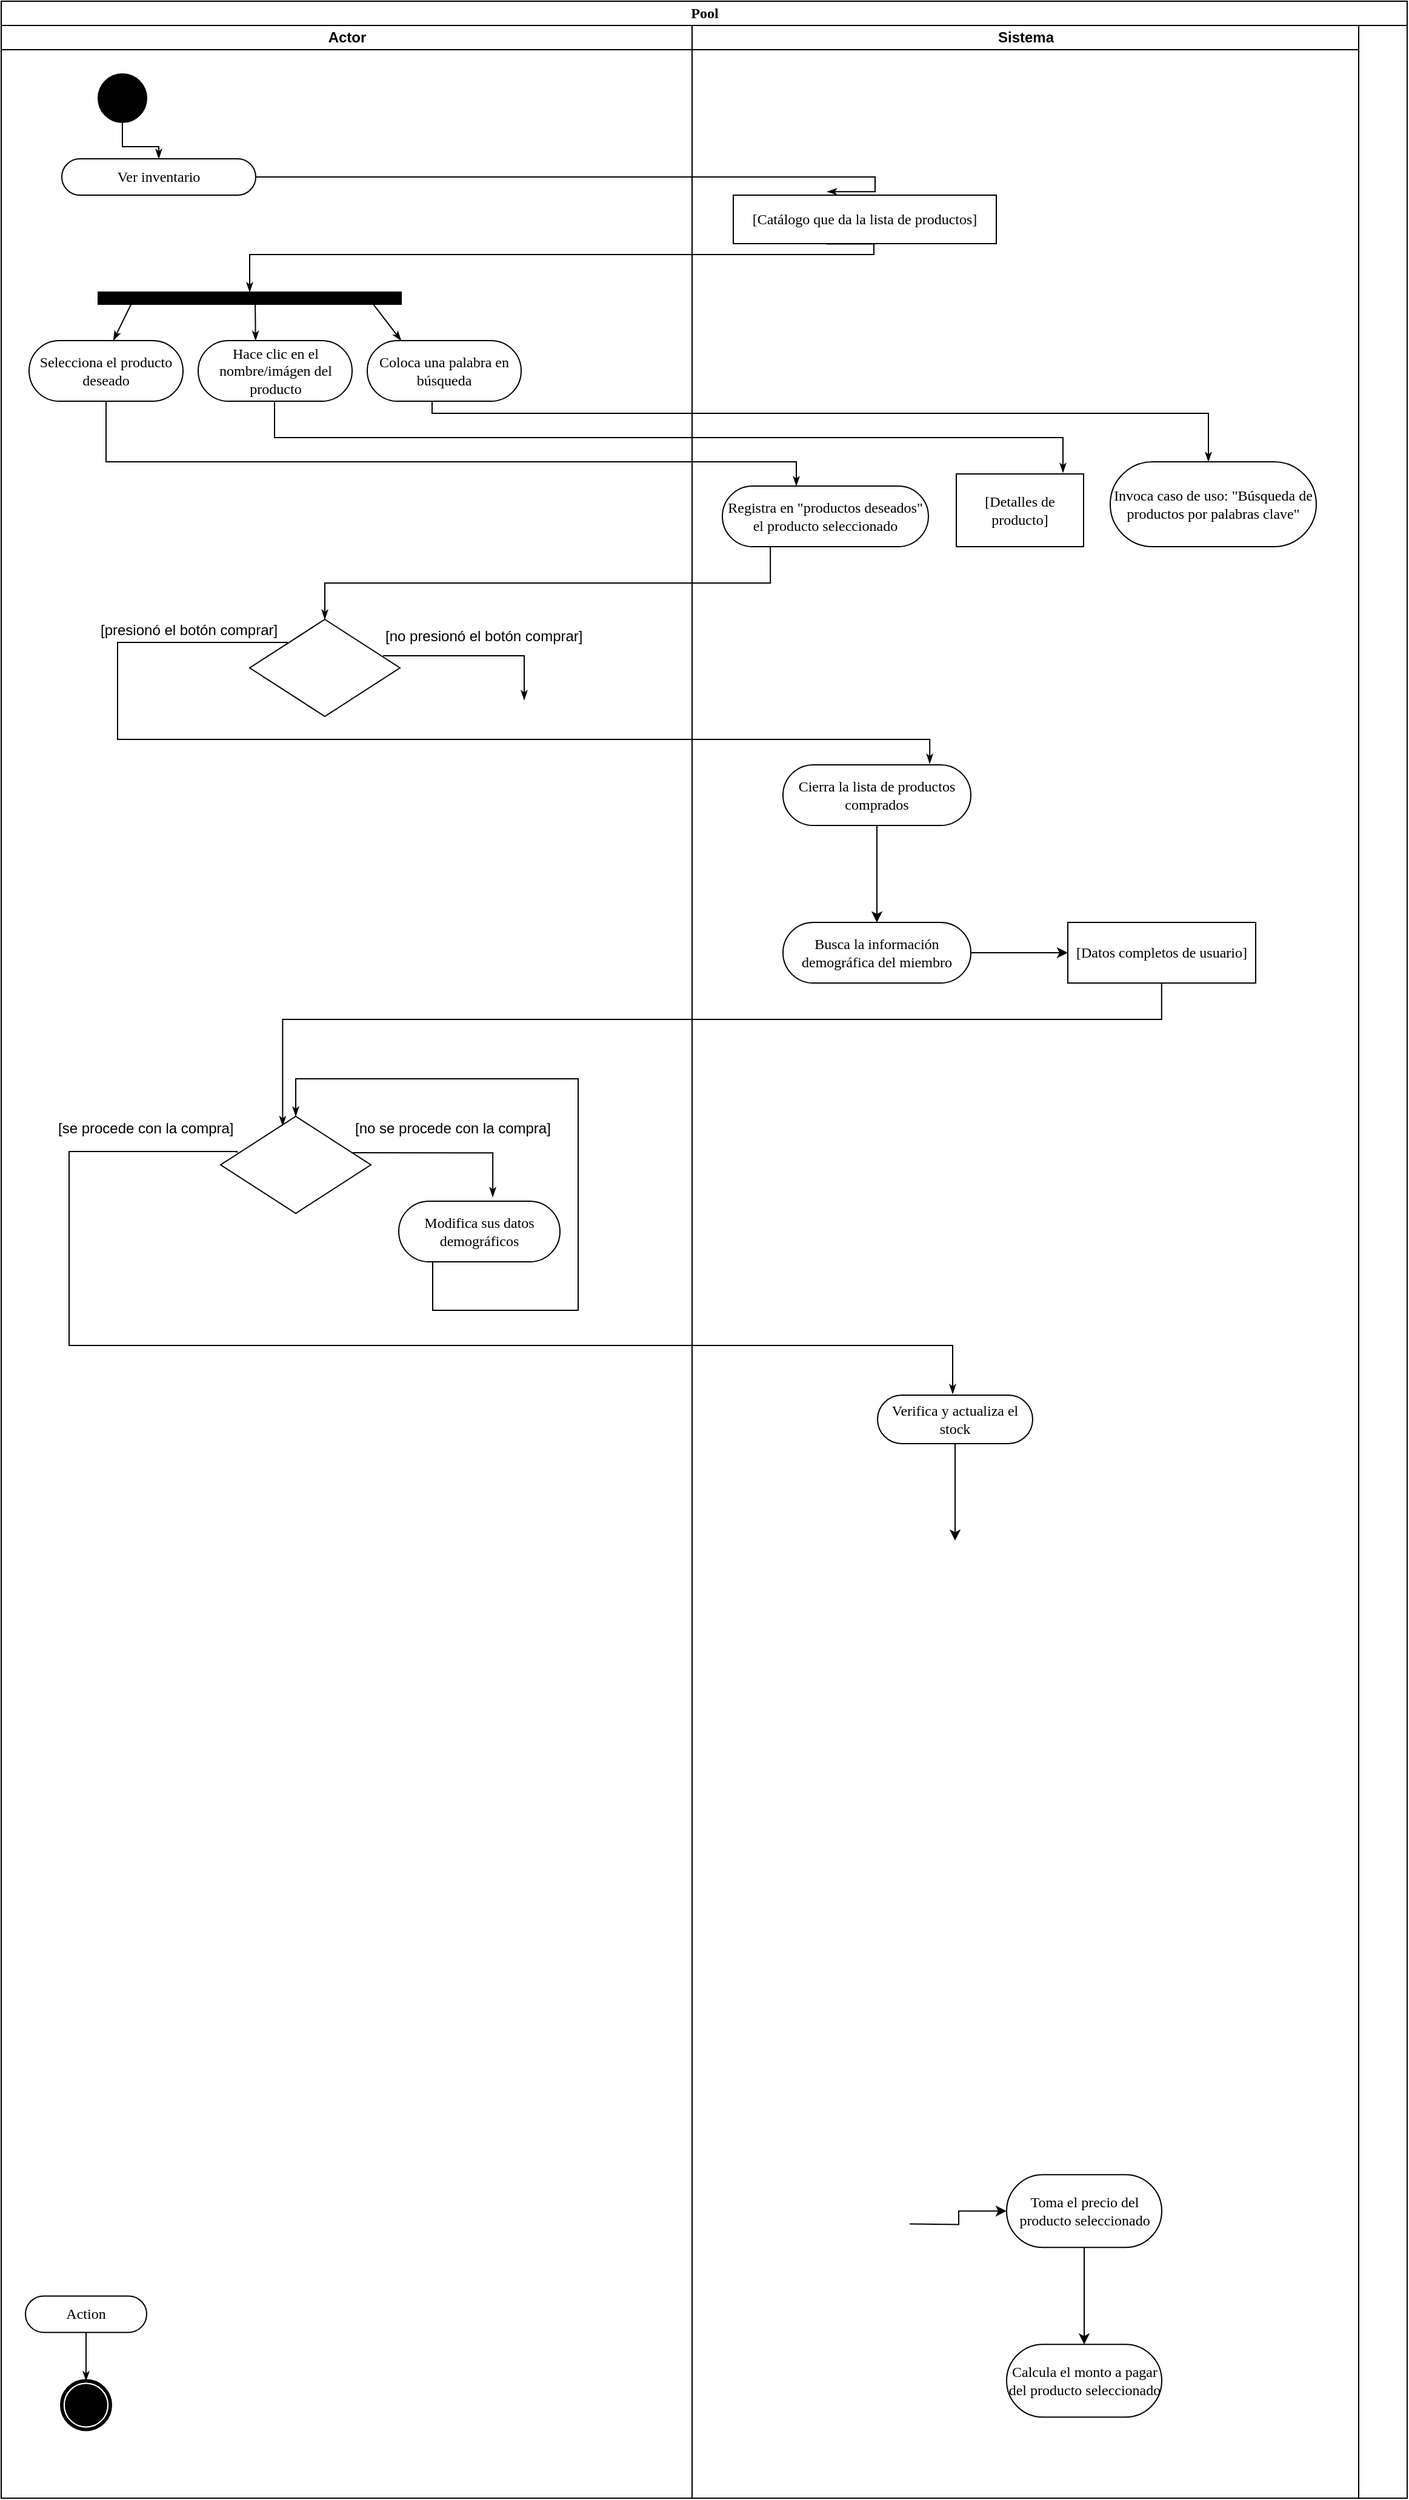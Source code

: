 <mxfile version="10.6.8" type="github"><diagram name="Page-1" id="0783ab3e-0a74-02c8-0abd-f7b4e66b4bec"><mxGraphModel dx="800" dy="467" grid="1" gridSize="10" guides="1" tooltips="1" connect="1" arrows="1" fold="1" page="1" pageScale="1" pageWidth="850" pageHeight="1100" background="#ffffff" math="0" shadow="0"><root><mxCell id="0"/><mxCell id="1" parent="0"/><mxCell id="1c1d494c118603dd-1" value="Pool" style="swimlane;html=1;childLayout=stackLayout;startSize=20;rounded=0;shadow=0;comic=0;labelBackgroundColor=none;strokeColor=#000000;strokeWidth=1;fillColor=#ffffff;fontFamily=Verdana;fontSize=12;fontColor=#000000;align=center;" parent="1" vertex="1"><mxGeometry x="35" y="20" width="1160" height="2060" as="geometry"/></mxCell><mxCell id="1c1d494c118603dd-28" style="edgeStyle=orthogonalEdgeStyle;rounded=0;html=1;labelBackgroundColor=none;startArrow=none;startFill=0;startSize=5;endArrow=classicThin;endFill=1;endSize=5;jettySize=auto;orthogonalLoop=1;strokeColor=#000000;strokeWidth=1;fontFamily=Verdana;fontSize=12;fontColor=#000000;entryX=0.357;entryY=-0.073;entryDx=0;entryDy=0;entryPerimeter=0;" parent="1c1d494c118603dd-1" source="60571a20871a0731-8" target="3Vn1t5W2pNVtpaapXABg-59" edge="1"><mxGeometry relative="1" as="geometry"><Array as="points"><mxPoint x="721" y="145"/></Array><mxPoint x="505" y="160" as="targetPoint"/></mxGeometry></mxCell><mxCell id="3Vn1t5W2pNVtpaapXABg-62" style="edgeStyle=orthogonalEdgeStyle;rounded=0;html=1;labelBackgroundColor=none;startArrow=none;startFill=0;startSize=5;endArrow=classicThin;endFill=1;endSize=5;jettySize=auto;orthogonalLoop=1;strokeColor=#000000;strokeWidth=1;fontFamily=Verdana;fontSize=12;fontColor=#000000;exitX=0.354;exitY=1.006;exitDx=0;exitDy=0;exitPerimeter=0;entryX=0.5;entryY=0;entryDx=0;entryDy=0;entryPerimeter=0;" edge="1" parent="1c1d494c118603dd-1" source="3Vn1t5W2pNVtpaapXABg-59" target="3Vn1t5W2pNVtpaapXABg-83"><mxGeometry relative="1" as="geometry"><mxPoint x="360" y="200" as="sourcePoint"/><mxPoint x="205" y="229" as="targetPoint"/><Array as="points"><mxPoint x="720" y="209"/><mxPoint x="205" y="209"/></Array></mxGeometry></mxCell><mxCell id="1c1d494c118603dd-4" value="Actor" style="swimlane;html=1;startSize=20;" parent="1c1d494c118603dd-1" vertex="1"><mxGeometry y="20" width="570" height="2040" as="geometry"/></mxCell><mxCell id="1c1d494c118603dd-27" style="edgeStyle=orthogonalEdgeStyle;rounded=0;html=1;labelBackgroundColor=none;startArrow=none;startFill=0;startSize=5;endArrow=classicThin;endFill=1;endSize=5;jettySize=auto;orthogonalLoop=1;strokeColor=#000000;strokeWidth=1;fontFamily=Verdana;fontSize=12;fontColor=#000000;" parent="1c1d494c118603dd-4" source="60571a20871a0731-4" target="60571a20871a0731-8" edge="1"><mxGeometry relative="1" as="geometry"/></mxCell><mxCell id="60571a20871a0731-4" value="" style="ellipse;whiteSpace=wrap;html=1;rounded=0;shadow=0;comic=0;labelBackgroundColor=none;strokeColor=#000000;strokeWidth=1;fillColor=#000000;fontFamily=Verdana;fontSize=12;fontColor=#000000;align=center;" parent="1c1d494c118603dd-4" vertex="1"><mxGeometry x="80" y="40" width="40" height="40" as="geometry"/></mxCell><mxCell id="60571a20871a0731-8" value="Ver inventario" style="rounded=1;whiteSpace=wrap;html=1;shadow=0;comic=0;labelBackgroundColor=none;strokeColor=#000000;strokeWidth=1;fillColor=#ffffff;fontFamily=Verdana;fontSize=12;fontColor=#000000;align=center;arcSize=50;" parent="1c1d494c118603dd-4" vertex="1"><mxGeometry x="50" y="110" width="160" height="30" as="geometry"/></mxCell><mxCell id="3Vn1t5W2pNVtpaapXABg-83" value="" style="whiteSpace=wrap;html=1;rounded=0;shadow=0;comic=0;labelBackgroundColor=none;strokeColor=#000000;strokeWidth=1;fillColor=#000000;fontFamily=Verdana;fontSize=12;fontColor=#000000;align=center;rotation=0;" vertex="1" parent="1c1d494c118603dd-4"><mxGeometry x="80" y="220" width="250" height="10" as="geometry"/></mxCell><mxCell id="3Vn1t5W2pNVtpaapXABg-85" style="edgeStyle=none;rounded=0;html=1;labelBackgroundColor=none;startArrow=none;startFill=0;startSize=5;endArrow=classicThin;endFill=1;endSize=5;jettySize=auto;orthogonalLoop=1;strokeColor=#000000;strokeWidth=1;fontFamily=Verdana;fontSize=12;fontColor=#000000;" edge="1" parent="1c1d494c118603dd-4"><mxGeometry relative="1" as="geometry"><mxPoint x="107.143" y="230" as="sourcePoint"/><mxPoint x="92.5" y="260" as="targetPoint"/></mxGeometry></mxCell><mxCell id="3Vn1t5W2pNVtpaapXABg-86" style="edgeStyle=none;rounded=0;html=1;labelBackgroundColor=none;startArrow=none;startFill=0;startSize=5;endArrow=classicThin;endFill=1;endSize=5;jettySize=auto;orthogonalLoop=1;strokeColor=#000000;strokeWidth=1;fontFamily=Verdana;fontSize=12;fontColor=#000000;" edge="1" parent="1c1d494c118603dd-4"><mxGeometry relative="1" as="geometry"><mxPoint x="209.55" y="230" as="sourcePoint"/><mxPoint x="209.85" y="260" as="targetPoint"/></mxGeometry></mxCell><mxCell id="3Vn1t5W2pNVtpaapXABg-87" style="edgeStyle=none;rounded=0;html=1;labelBackgroundColor=none;startArrow=none;startFill=0;startSize=5;endArrow=classicThin;endFill=1;endSize=5;jettySize=auto;orthogonalLoop=1;strokeColor=#000000;strokeWidth=1;fontFamily=Verdana;fontSize=12;fontColor=#000000;" edge="1" parent="1c1d494c118603dd-4"><mxGeometry relative="1" as="geometry"><mxPoint x="307" y="230" as="sourcePoint"/><mxPoint x="330" y="260" as="targetPoint"/></mxGeometry></mxCell><mxCell id="3Vn1t5W2pNVtpaapXABg-88" value="Selecciona el producto deseado" style="rounded=1;whiteSpace=wrap;html=1;shadow=0;comic=0;labelBackgroundColor=none;strokeColor=#000000;strokeWidth=1;fillColor=#ffffff;fontFamily=Verdana;fontSize=12;fontColor=#000000;align=center;arcSize=50;" vertex="1" parent="1c1d494c118603dd-4"><mxGeometry x="23" y="260" width="127" height="50" as="geometry"/></mxCell><mxCell id="3Vn1t5W2pNVtpaapXABg-90" value="Hace clic en el nombre/imágen del producto" style="rounded=1;whiteSpace=wrap;html=1;shadow=0;comic=0;labelBackgroundColor=none;strokeColor=#000000;strokeWidth=1;fillColor=#ffffff;fontFamily=Verdana;fontSize=12;fontColor=#000000;align=center;arcSize=50;" vertex="1" parent="1c1d494c118603dd-4"><mxGeometry x="162.5" y="260" width="127" height="50" as="geometry"/></mxCell><mxCell id="3Vn1t5W2pNVtpaapXABg-91" value="Coloca una palabra en búsqueda" style="rounded=1;whiteSpace=wrap;html=1;shadow=0;comic=0;labelBackgroundColor=none;strokeColor=#000000;strokeWidth=1;fillColor=#ffffff;fontFamily=Verdana;fontSize=12;fontColor=#000000;align=center;arcSize=50;" vertex="1" parent="1c1d494c118603dd-4"><mxGeometry x="302" y="260" width="127" height="50" as="geometry"/></mxCell><mxCell id="3Vn1t5W2pNVtpaapXABg-94" style="edgeStyle=orthogonalEdgeStyle;rounded=0;html=1;labelBackgroundColor=none;startArrow=none;startFill=0;startSize=5;endArrow=classicThin;endFill=1;endSize=5;jettySize=auto;orthogonalLoop=1;strokeColor=#000000;strokeWidth=1;fontFamily=Verdana;fontSize=12;fontColor=#000000;" edge="1" parent="1c1d494c118603dd-4"><mxGeometry relative="1" as="geometry"><Array as="points"><mxPoint x="225" y="340"/><mxPoint x="876" y="340"/></Array><mxPoint x="225.5" y="309.5" as="sourcePoint"/><mxPoint x="876" y="369" as="targetPoint"/></mxGeometry></mxCell><mxCell id="3Vn1t5W2pNVtpaapXABg-96" style="edgeStyle=orthogonalEdgeStyle;rounded=0;html=1;labelBackgroundColor=none;startArrow=none;startFill=0;startSize=5;endArrow=classicThin;endFill=1;endSize=5;jettySize=auto;orthogonalLoop=1;strokeColor=#000000;strokeWidth=1;fontFamily=Verdana;fontSize=12;fontColor=#000000;" edge="1" parent="1c1d494c118603dd-4"><mxGeometry relative="1" as="geometry"><Array as="points"><mxPoint x="356" y="320"/><mxPoint x="996" y="320"/><mxPoint x="996" y="340"/></Array><mxPoint x="355.5" y="310" as="sourcePoint"/><mxPoint x="996" y="360" as="targetPoint"/></mxGeometry></mxCell><mxCell id="3Vn1t5W2pNVtpaapXABg-101" value="" style="rhombus;whiteSpace=wrap;html=1;rounded=0;" vertex="1" parent="1c1d494c118603dd-4"><mxGeometry x="205" y="490" width="124" height="80" as="geometry"/></mxCell><mxCell id="3Vn1t5W2pNVtpaapXABg-105" style="edgeStyle=orthogonalEdgeStyle;rounded=0;html=1;labelBackgroundColor=none;startArrow=none;startFill=0;startSize=5;endArrow=classicThin;endFill=1;endSize=5;jettySize=auto;orthogonalLoop=1;strokeColor=#000000;strokeWidth=1;fontFamily=Verdana;fontSize=12;fontColor=#000000;exitX=0;exitY=0;exitDx=0;exitDy=0;" edge="1" parent="1c1d494c118603dd-4" source="3Vn1t5W2pNVtpaapXABg-101"><mxGeometry relative="1" as="geometry"><Array as="points"><mxPoint x="96" y="509"/><mxPoint x="96" y="589"/><mxPoint x="766" y="589"/></Array><mxPoint x="13.088" y="533.559" as="sourcePoint"/><mxPoint x="766.069" y="609" as="targetPoint"/></mxGeometry></mxCell><mxCell id="3Vn1t5W2pNVtpaapXABg-106" value="[presionó el botón comprar]" style="text;html=1;resizable=0;points=[];autosize=1;align=left;verticalAlign=top;spacingTop=-4;" vertex="1" parent="1c1d494c118603dd-4"><mxGeometry x="80" y="489" width="160" height="20" as="geometry"/></mxCell><mxCell id="3Vn1t5W2pNVtpaapXABg-115" value="" style="rhombus;whiteSpace=wrap;html=1;rounded=0;" vertex="1" parent="1c1d494c118603dd-4"><mxGeometry x="181" y="900" width="124" height="80" as="geometry"/></mxCell><mxCell id="3Vn1t5W2pNVtpaapXABg-116" style="edgeStyle=orthogonalEdgeStyle;rounded=0;html=1;labelBackgroundColor=none;startArrow=none;startFill=0;startSize=5;endArrow=classicThin;endFill=1;endSize=5;jettySize=auto;orthogonalLoop=1;strokeColor=#000000;strokeWidth=1;fontFamily=Verdana;fontSize=12;fontColor=#000000;" edge="1" parent="1c1d494c118603dd-4"><mxGeometry relative="1" as="geometry"><Array as="points"><mxPoint x="405" y="930.5"/></Array><mxPoint x="289.088" y="930.059" as="sourcePoint"/><mxPoint x="405.559" y="966.529" as="targetPoint"/></mxGeometry></mxCell><mxCell id="3Vn1t5W2pNVtpaapXABg-117" value="[no se procede con la compra]&lt;br&gt;" style="text;html=1;resizable=0;points=[];autosize=1;align=left;verticalAlign=top;spacingTop=-4;" vertex="1" parent="1c1d494c118603dd-4"><mxGeometry x="289.5" y="900" width="180" height="20" as="geometry"/></mxCell><mxCell id="3Vn1t5W2pNVtpaapXABg-118" style="edgeStyle=orthogonalEdgeStyle;rounded=0;html=1;labelBackgroundColor=none;startArrow=none;startFill=0;startSize=5;endArrow=classicThin;endFill=1;endSize=5;jettySize=auto;orthogonalLoop=1;strokeColor=#000000;strokeWidth=1;fontFamily=Verdana;fontSize=12;fontColor=#000000;exitX=0;exitY=0;exitDx=0;exitDy=0;" edge="1" parent="1c1d494c118603dd-4"><mxGeometry relative="1" as="geometry"><Array as="points"><mxPoint x="56" y="929"/><mxPoint x="56" y="1089"/><mxPoint x="785" y="1089"/><mxPoint x="785" y="1129"/></Array><mxPoint x="194.588" y="930.04" as="sourcePoint"/><mxPoint x="785" y="1129" as="targetPoint"/></mxGeometry></mxCell><mxCell id="3Vn1t5W2pNVtpaapXABg-121" value="[se procede con la compra]" style="text;html=1;resizable=0;points=[];autosize=1;align=left;verticalAlign=top;spacingTop=-4;" vertex="1" parent="1c1d494c118603dd-4"><mxGeometry x="45" y="900" width="160" height="20" as="geometry"/></mxCell><mxCell id="3Vn1t5W2pNVtpaapXABg-122" value="Modifica sus datos demográficos" style="rounded=1;whiteSpace=wrap;html=1;shadow=0;comic=0;labelBackgroundColor=none;strokeColor=#000000;strokeWidth=1;fillColor=#ffffff;fontFamily=Verdana;fontSize=12;fontColor=#000000;align=center;arcSize=50;" vertex="1" parent="1c1d494c118603dd-4"><mxGeometry x="328" y="970" width="133" height="50" as="geometry"/></mxCell><mxCell id="3Vn1t5W2pNVtpaapXABg-92" style="edgeStyle=orthogonalEdgeStyle;rounded=0;html=1;labelBackgroundColor=none;startArrow=none;startFill=0;startSize=5;endArrow=classicThin;endFill=1;endSize=5;jettySize=auto;orthogonalLoop=1;strokeColor=#000000;strokeWidth=1;fontFamily=Verdana;fontSize=12;fontColor=#000000;exitX=0.5;exitY=1;exitDx=0;exitDy=0;" edge="1" parent="1c1d494c118603dd-1" source="3Vn1t5W2pNVtpaapXABg-88"><mxGeometry relative="1" as="geometry"><Array as="points"><mxPoint x="86" y="380"/><mxPoint x="656" y="380"/></Array><mxPoint x="86" y="369.265" as="sourcePoint"/><mxPoint x="656" y="400" as="targetPoint"/></mxGeometry></mxCell><mxCell id="1c1d494c118603dd-3" value="Sistema&lt;br&gt;" style="swimlane;html=1;startSize=20;" parent="1c1d494c118603dd-1" vertex="1"><mxGeometry x="570" y="20" width="550" height="2040" as="geometry"/></mxCell><mxCell id="3Vn1t5W2pNVtpaapXABg-59" value="[Catálogo que da la lista de productos]" style="rounded=0;whiteSpace=wrap;html=1;shadow=0;comic=0;labelBackgroundColor=none;strokeColor=#000000;strokeWidth=1;fillColor=#ffffff;fontFamily=Verdana;fontSize=12;fontColor=#000000;align=center;arcSize=50;" vertex="1" parent="1c1d494c118603dd-3"><mxGeometry x="34" y="140" width="217" height="40" as="geometry"/></mxCell><mxCell id="3Vn1t5W2pNVtpaapXABg-93" value="Registra en &quot;productos deseados&quot; el producto seleccionado" style="rounded=1;whiteSpace=wrap;html=1;shadow=0;comic=0;labelBackgroundColor=none;strokeColor=#000000;strokeWidth=1;fillColor=#ffffff;fontFamily=Verdana;fontSize=12;fontColor=#000000;align=center;arcSize=50;" vertex="1" parent="1c1d494c118603dd-3"><mxGeometry x="25" y="380" width="170" height="50" as="geometry"/></mxCell><mxCell id="3Vn1t5W2pNVtpaapXABg-95" value="Invoca caso de uso: &quot;Búsqueda de productos por palabras clave&quot;" style="rounded=1;whiteSpace=wrap;html=1;shadow=0;comic=0;labelBackgroundColor=none;strokeColor=#000000;strokeWidth=1;fillColor=#ffffff;fontFamily=Verdana;fontSize=12;fontColor=#000000;align=center;arcSize=50;" vertex="1" parent="1c1d494c118603dd-3"><mxGeometry x="345" y="360" width="170" height="70" as="geometry"/></mxCell><mxCell id="3Vn1t5W2pNVtpaapXABg-97" value="[Detalles de producto]" style="rounded=0;whiteSpace=wrap;html=1;shadow=0;comic=0;labelBackgroundColor=none;strokeColor=#000000;strokeWidth=1;fillColor=#ffffff;fontFamily=Verdana;fontSize=12;fontColor=#000000;align=center;arcSize=50;" vertex="1" parent="1c1d494c118603dd-3"><mxGeometry x="218" y="370" width="105" height="60" as="geometry"/></mxCell><mxCell id="3Vn1t5W2pNVtpaapXABg-100" style="edgeStyle=orthogonalEdgeStyle;rounded=0;html=1;labelBackgroundColor=none;startArrow=none;startFill=0;startSize=5;endArrow=classicThin;endFill=1;endSize=5;jettySize=auto;orthogonalLoop=1;strokeColor=#000000;strokeWidth=1;fontFamily=Verdana;fontSize=12;fontColor=#000000;entryX=0.5;entryY=0;entryDx=0;entryDy=0;" edge="1" parent="1c1d494c118603dd-3" target="3Vn1t5W2pNVtpaapXABg-101"><mxGeometry relative="1" as="geometry"><Array as="points"><mxPoint x="64" y="460"/><mxPoint x="-303" y="460"/></Array><mxPoint x="64.569" y="429.971" as="sourcePoint"/><mxPoint x="-345" y="489" as="targetPoint"/></mxGeometry></mxCell><mxCell id="3Vn1t5W2pNVtpaapXABg-109" value="" style="edgeStyle=orthogonalEdgeStyle;rounded=0;orthogonalLoop=1;jettySize=auto;html=1;" edge="1" parent="1c1d494c118603dd-3" source="3Vn1t5W2pNVtpaapXABg-107" target="3Vn1t5W2pNVtpaapXABg-108"><mxGeometry relative="1" as="geometry"/></mxCell><mxCell id="3Vn1t5W2pNVtpaapXABg-107" value="Cierra la lista de productos comprados" style="rounded=1;whiteSpace=wrap;html=1;shadow=0;comic=0;labelBackgroundColor=none;strokeColor=#000000;strokeWidth=1;fillColor=#ffffff;fontFamily=Verdana;fontSize=12;fontColor=#000000;align=center;arcSize=50;" vertex="1" parent="1c1d494c118603dd-3"><mxGeometry x="75" y="610" width="155" height="50" as="geometry"/></mxCell><mxCell id="3Vn1t5W2pNVtpaapXABg-111" value="" style="edgeStyle=orthogonalEdgeStyle;rounded=0;orthogonalLoop=1;jettySize=auto;html=1;" edge="1" parent="1c1d494c118603dd-3" source="3Vn1t5W2pNVtpaapXABg-108" target="3Vn1t5W2pNVtpaapXABg-110"><mxGeometry relative="1" as="geometry"/></mxCell><mxCell id="3Vn1t5W2pNVtpaapXABg-108" value="Busca la información demográfica del miembro" style="rounded=1;whiteSpace=wrap;html=1;shadow=0;comic=0;labelBackgroundColor=none;strokeColor=#000000;strokeWidth=1;fillColor=#ffffff;fontFamily=Verdana;fontSize=12;fontColor=#000000;align=center;arcSize=50;" vertex="1" parent="1c1d494c118603dd-3"><mxGeometry x="75" y="740" width="155" height="50" as="geometry"/></mxCell><mxCell id="3Vn1t5W2pNVtpaapXABg-110" value="[Datos completos de usuario]" style="rounded=0;whiteSpace=wrap;html=1;shadow=0;comic=0;labelBackgroundColor=none;strokeColor=#000000;strokeWidth=1;fillColor=#ffffff;fontFamily=Verdana;fontSize=12;fontColor=#000000;align=center;arcSize=50;" vertex="1" parent="1c1d494c118603dd-3"><mxGeometry x="310" y="740" width="155" height="50" as="geometry"/></mxCell><mxCell id="3Vn1t5W2pNVtpaapXABg-114" style="edgeStyle=orthogonalEdgeStyle;rounded=0;html=1;labelBackgroundColor=none;startArrow=none;startFill=0;startSize=5;endArrow=classicThin;endFill=1;endSize=5;jettySize=auto;orthogonalLoop=1;strokeColor=#000000;strokeWidth=1;fontFamily=Verdana;fontSize=12;fontColor=#000000;entryX=0.413;entryY=0.098;entryDx=0;entryDy=0;entryPerimeter=0;" edge="1" parent="1c1d494c118603dd-3" target="3Vn1t5W2pNVtpaapXABg-115"><mxGeometry relative="1" as="geometry"><Array as="points"><mxPoint x="388" y="820"/><mxPoint x="-338" y="820"/></Array><mxPoint x="387.412" y="789.971" as="sourcePoint"/><mxPoint x="-365" y="900" as="targetPoint"/></mxGeometry></mxCell><mxCell id="3Vn1t5W2pNVtpaapXABg-123" style="edgeStyle=orthogonalEdgeStyle;rounded=0;html=1;labelBackgroundColor=none;startArrow=none;startFill=0;startSize=5;endArrow=classicThin;endFill=1;endSize=5;jettySize=auto;orthogonalLoop=1;strokeColor=#000000;strokeWidth=1;fontFamily=Verdana;fontSize=12;fontColor=#000000;entryX=0.5;entryY=0;entryDx=0;entryDy=0;" edge="1" parent="1c1d494c118603dd-3" target="3Vn1t5W2pNVtpaapXABg-115"><mxGeometry relative="1" as="geometry"><Array as="points"><mxPoint x="-214" y="1060"/><mxPoint x="-94" y="1060"/><mxPoint x="-94" y="869"/><mxPoint x="-327" y="869"/></Array><mxPoint x="-214" y="1020" as="sourcePoint"/><mxPoint x="-254" y="889" as="targetPoint"/></mxGeometry></mxCell><mxCell id="3Vn1t5W2pNVtpaapXABg-126" value="" style="edgeStyle=orthogonalEdgeStyle;rounded=0;orthogonalLoop=1;jettySize=auto;html=1;" edge="1" parent="1c1d494c118603dd-3" source="3Vn1t5W2pNVtpaapXABg-124"><mxGeometry relative="1" as="geometry"><mxPoint x="217" y="1250" as="targetPoint"/></mxGeometry></mxCell><mxCell id="3Vn1t5W2pNVtpaapXABg-124" value="Verifica y actualiza el stock" style="rounded=1;whiteSpace=wrap;html=1;shadow=0;comic=0;labelBackgroundColor=none;strokeColor=#000000;strokeWidth=1;fillColor=#ffffff;fontFamily=Verdana;fontSize=12;fontColor=#000000;align=center;arcSize=50;" vertex="1" parent="1c1d494c118603dd-3"><mxGeometry x="153" y="1130" width="128" height="40" as="geometry"/></mxCell><mxCell id="3Vn1t5W2pNVtpaapXABg-128" value="" style="edgeStyle=orthogonalEdgeStyle;rounded=0;orthogonalLoop=1;jettySize=auto;html=1;" edge="1" parent="1c1d494c118603dd-3" target="3Vn1t5W2pNVtpaapXABg-127"><mxGeometry relative="1" as="geometry"><mxPoint x="179.5" y="1813.773" as="sourcePoint"/></mxGeometry></mxCell><mxCell id="3Vn1t5W2pNVtpaapXABg-130" value="" style="edgeStyle=orthogonalEdgeStyle;rounded=0;orthogonalLoop=1;jettySize=auto;html=1;" edge="1" parent="1c1d494c118603dd-3" source="3Vn1t5W2pNVtpaapXABg-127" target="3Vn1t5W2pNVtpaapXABg-129"><mxGeometry relative="1" as="geometry"/></mxCell><mxCell id="3Vn1t5W2pNVtpaapXABg-127" value="Toma el precio del producto seleccionado" style="rounded=1;whiteSpace=wrap;html=1;shadow=0;comic=0;labelBackgroundColor=none;strokeColor=#000000;strokeWidth=1;fillColor=#ffffff;fontFamily=Verdana;fontSize=12;fontColor=#000000;align=center;arcSize=50;" vertex="1" parent="1c1d494c118603dd-3"><mxGeometry x="259.5" y="1773.126" width="128" height="60" as="geometry"/></mxCell><mxCell id="3Vn1t5W2pNVtpaapXABg-129" value="Calcula el monto a pagar del producto seleccionado" style="rounded=1;whiteSpace=wrap;html=1;shadow=0;comic=0;labelBackgroundColor=none;strokeColor=#000000;strokeWidth=1;fillColor=#ffffff;fontFamily=Verdana;fontSize=12;fontColor=#000000;align=center;arcSize=50;" vertex="1" parent="1c1d494c118603dd-3"><mxGeometry x="259.5" y="1913.126" width="128" height="60" as="geometry"/></mxCell><mxCell id="3Vn1t5W2pNVtpaapXABg-103" style="edgeStyle=orthogonalEdgeStyle;rounded=0;html=1;labelBackgroundColor=none;startArrow=none;startFill=0;startSize=5;endArrow=classicThin;endFill=1;endSize=5;jettySize=auto;orthogonalLoop=1;strokeColor=#000000;strokeWidth=1;fontFamily=Verdana;fontSize=12;fontColor=#000000;" edge="1" parent="1"><mxGeometry relative="1" as="geometry"><Array as="points"><mxPoint x="466.5" y="560.5"/></Array><mxPoint x="350" y="559.973" as="sourcePoint"/><mxPoint x="466.5" y="596.5" as="targetPoint"/></mxGeometry></mxCell><mxCell id="3Vn1t5W2pNVtpaapXABg-104" value="[no presionó el botón comprar]&lt;br&gt;&lt;br&gt;" style="text;html=1;resizable=0;points=[];autosize=1;align=left;verticalAlign=top;spacingTop=-4;" vertex="1" parent="1"><mxGeometry x="350" y="534" width="180" height="30" as="geometry"/></mxCell><mxCell id="1c1d494c118603dd-45" style="edgeStyle=none;rounded=0;html=1;labelBackgroundColor=none;startArrow=none;startFill=0;startSize=5;endArrow=classicThin;endFill=1;endSize=5;jettySize=auto;orthogonalLoop=1;strokeColor=#000000;strokeWidth=1;fontFamily=Verdana;fontSize=12;fontColor=#000000;" parent="1" source="1c1d494c118603dd-19" target="60571a20871a0731-5" edge="1"><mxGeometry relative="1" as="geometry"/></mxCell><mxCell id="1c1d494c118603dd-19" value="Action" style="rounded=1;whiteSpace=wrap;html=1;shadow=0;comic=0;labelBackgroundColor=none;strokeColor=#000000;strokeWidth=1;fillColor=#ffffff;fontFamily=Verdana;fontSize=12;fontColor=#000000;align=center;arcSize=50;" parent="1" vertex="1"><mxGeometry x="55" y="1913.209" width="100" height="30" as="geometry"/></mxCell><mxCell id="60571a20871a0731-5" value="" style="shape=mxgraph.bpmn.shape;html=1;verticalLabelPosition=bottom;labelBackgroundColor=#ffffff;verticalAlign=top;perimeter=ellipsePerimeter;outline=end;symbol=terminate;rounded=0;shadow=0;comic=0;strokeColor=#000000;strokeWidth=1;fillColor=#ffffff;fontFamily=Verdana;fontSize=12;fontColor=#000000;align=center;" parent="1" vertex="1"><mxGeometry x="85" y="1983.209" width="40" height="40" as="geometry"/></mxCell></root></mxGraphModel></diagram></mxfile>